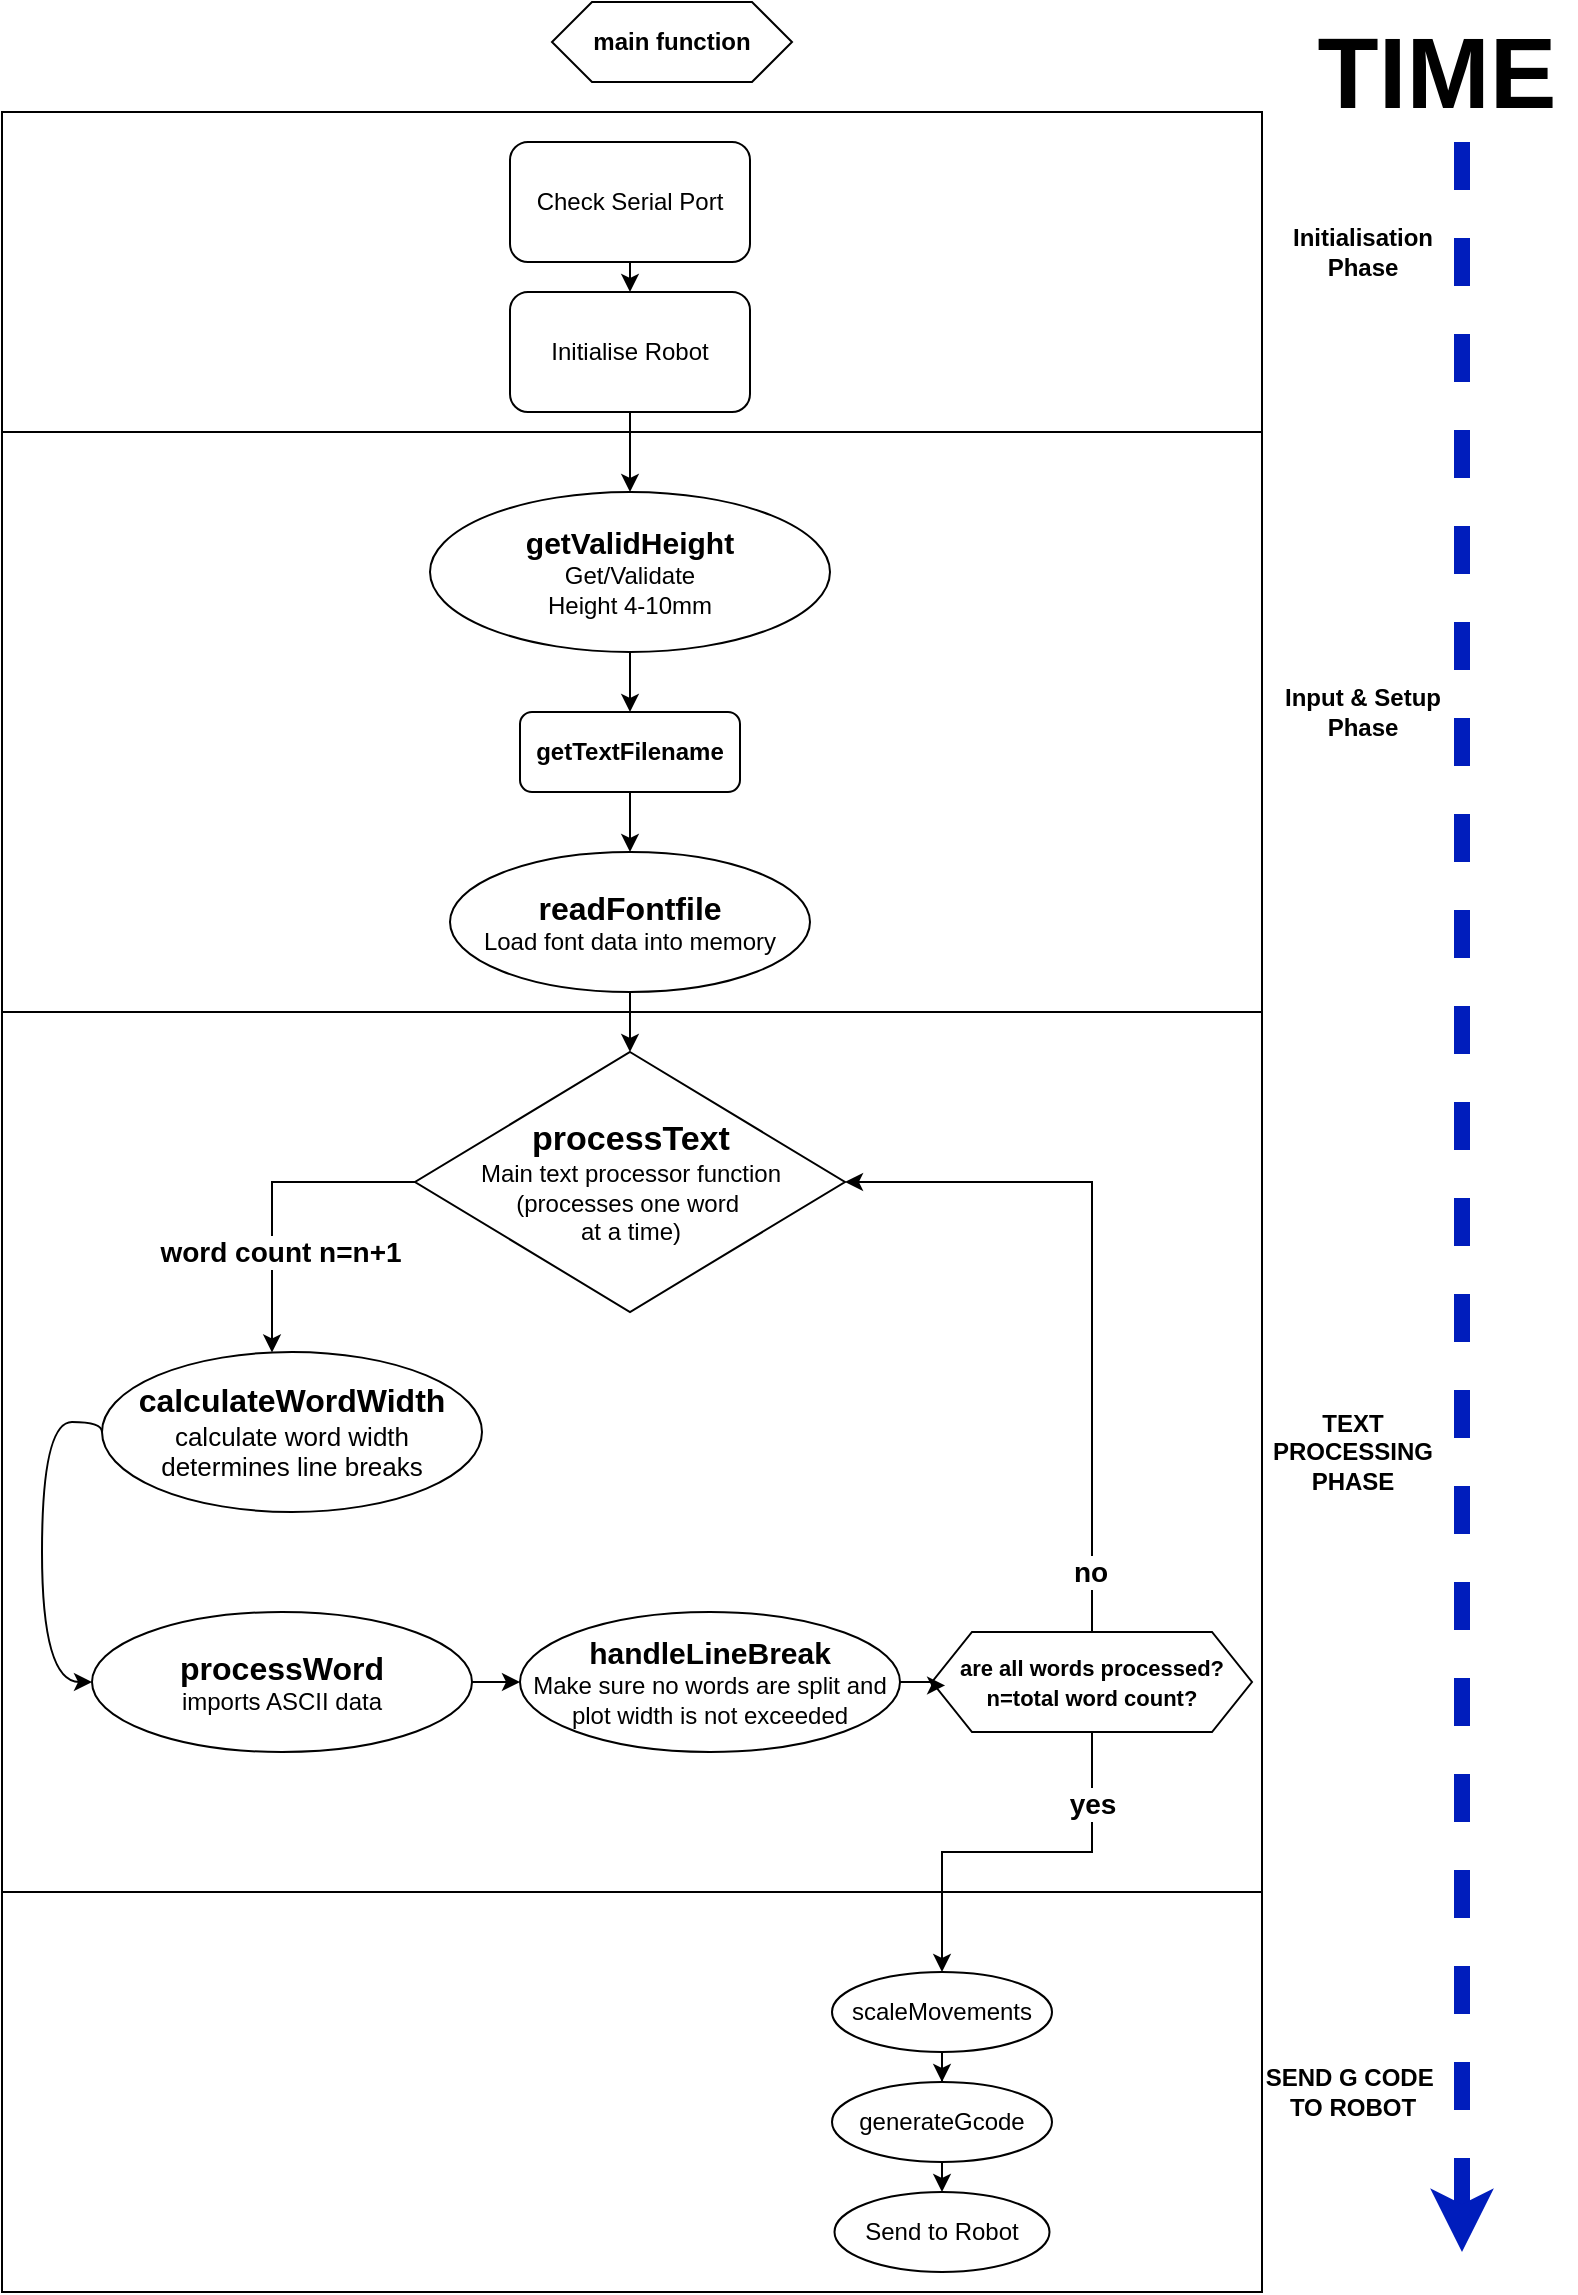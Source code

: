 <mxfile version="24.7.17">
  <diagram id="scaleMovements" name="scaleMovements">
    <mxGraphModel dx="1727" dy="1170" grid="1" gridSize="10" guides="1" tooltips="1" connect="1" arrows="1" fold="1" page="1" pageScale="1" pageWidth="827" pageHeight="1169" math="0" shadow="0">
      <root>
        <mxCell id="0" />
        <mxCell id="1" parent="0" />
        <mxCell id="P0r08r7hSMtxjmLwWMmm-59" value="" style="rounded=0;whiteSpace=wrap;html=1;fillColor=none;" vertex="1" parent="1">
          <mxGeometry x="40" y="960" width="630" height="200" as="geometry" />
        </mxCell>
        <mxCell id="P0r08r7hSMtxjmLwWMmm-58" value="" style="rounded=0;whiteSpace=wrap;html=1;fillColor=none;" vertex="1" parent="1">
          <mxGeometry x="40" y="520" width="630" height="440" as="geometry" />
        </mxCell>
        <mxCell id="P0r08r7hSMtxjmLwWMmm-46" value="" style="rounded=0;whiteSpace=wrap;html=1;fillColor=none;" vertex="1" parent="1">
          <mxGeometry x="40" y="230" width="630" height="290" as="geometry" />
        </mxCell>
        <mxCell id="P0r08r7hSMtxjmLwWMmm-53" style="edgeStyle=orthogonalEdgeStyle;rounded=0;orthogonalLoop=1;jettySize=auto;html=1;exitX=0.5;exitY=1;exitDx=0;exitDy=0;entryX=0.5;entryY=0;entryDx=0;entryDy=0;" edge="1" parent="1" source="P0r08r7hSMtxjmLwWMmm-12" target="P0r08r7hSMtxjmLwWMmm-13">
          <mxGeometry relative="1" as="geometry" />
        </mxCell>
        <mxCell id="P0r08r7hSMtxjmLwWMmm-12" value="&lt;b&gt;&lt;font style=&quot;font-size: 15px;&quot;&gt;getValidHeight&lt;/font&gt;&lt;/b&gt;&lt;br&gt;Get/Validate&lt;br&gt;Height 4-10mm" style="ellipse;whiteSpace=wrap;html=1;" vertex="1" parent="1">
          <mxGeometry x="254" y="260" width="200" height="80" as="geometry" />
        </mxCell>
        <mxCell id="P0r08r7hSMtxjmLwWMmm-30" style="edgeStyle=orthogonalEdgeStyle;rounded=0;orthogonalLoop=1;jettySize=auto;html=1;exitX=0.5;exitY=1;exitDx=0;exitDy=0;entryX=0.5;entryY=0;entryDx=0;entryDy=0;" edge="1" parent="1" source="P0r08r7hSMtxjmLwWMmm-13" target="P0r08r7hSMtxjmLwWMmm-16">
          <mxGeometry relative="1" as="geometry" />
        </mxCell>
        <mxCell id="P0r08r7hSMtxjmLwWMmm-13" value="&lt;b&gt;getTextFilename&lt;/b&gt;" style="rounded=1;whiteSpace=wrap;html=1;" vertex="1" parent="1">
          <mxGeometry x="299" y="370" width="110" height="40" as="geometry" />
        </mxCell>
        <mxCell id="P0r08r7hSMtxjmLwWMmm-54" style="edgeStyle=orthogonalEdgeStyle;rounded=0;orthogonalLoop=1;jettySize=auto;html=1;exitX=0.5;exitY=1;exitDx=0;exitDy=0;entryX=0.5;entryY=0;entryDx=0;entryDy=0;" edge="1" parent="1" source="P0r08r7hSMtxjmLwWMmm-16" target="P0r08r7hSMtxjmLwWMmm-55">
          <mxGeometry relative="1" as="geometry">
            <mxPoint x="354" y="530" as="targetPoint" />
          </mxGeometry>
        </mxCell>
        <mxCell id="P0r08r7hSMtxjmLwWMmm-16" value="&lt;b&gt;&lt;font style=&quot;font-size: 16px;&quot;&gt;readFontfile&lt;/font&gt;&lt;/b&gt;&lt;br&gt;Load font data into memory" style="ellipse;whiteSpace=wrap;html=1;" vertex="1" parent="1">
          <mxGeometry x="264" y="440" width="180" height="70" as="geometry" />
        </mxCell>
        <mxCell id="P0r08r7hSMtxjmLwWMmm-21" style="edgeStyle=orthogonalEdgeStyle;rounded=0;orthogonalLoop=1;jettySize=auto;html=1;exitX=0;exitY=0.5;exitDx=0;exitDy=0;" edge="1" parent="1" source="P0r08r7hSMtxjmLwWMmm-55" target="P0r08r7hSMtxjmLwWMmm-22">
          <mxGeometry relative="1" as="geometry">
            <mxPoint x="140" y="640" as="targetPoint" />
            <mxPoint x="301.61" y="596.96" as="sourcePoint" />
            <Array as="points">
              <mxPoint x="175" y="605" />
            </Array>
          </mxGeometry>
        </mxCell>
        <mxCell id="P0r08r7hSMtxjmLwWMmm-63" value="&lt;b&gt;&lt;font style=&quot;font-size: 14px;&quot;&gt;word count n=n+1&lt;/font&gt;&lt;/b&gt;" style="edgeLabel;html=1;align=center;verticalAlign=middle;resizable=0;points=[];" vertex="1" connectable="0" parent="P0r08r7hSMtxjmLwWMmm-21">
          <mxGeometry x="-0.072" y="-2" relative="1" as="geometry">
            <mxPoint x="6" y="34" as="offset" />
          </mxGeometry>
        </mxCell>
        <mxCell id="P0r08r7hSMtxjmLwWMmm-22" value="&lt;font style=&quot;&quot;&gt;&lt;b style=&quot;&quot;&gt;&lt;font style=&quot;font-size: 16px;&quot;&gt;calculateWordWidth&lt;/font&gt;&lt;/b&gt;&lt;br&gt;&lt;span style=&quot;font-size: 13px;&quot;&gt;calculate word width&lt;/span&gt;&lt;br&gt;&lt;/font&gt;&lt;div&gt;&lt;font style=&quot;&quot;&gt;&lt;span style=&quot;font-size: 13px;&quot;&gt;determines line breaks&lt;/span&gt;&lt;/font&gt;&lt;/div&gt;" style="ellipse;whiteSpace=wrap;html=1;" vertex="1" parent="1">
          <mxGeometry x="90" y="690" width="190" height="80" as="geometry" />
        </mxCell>
        <mxCell id="P0r08r7hSMtxjmLwWMmm-31" style="edgeStyle=orthogonalEdgeStyle;rounded=0;orthogonalLoop=1;jettySize=auto;html=1;exitX=1;exitY=0.5;exitDx=0;exitDy=0;curved=1;" edge="1" parent="1" source="P0r08r7hSMtxjmLwWMmm-62" target="P0r08r7hSMtxjmLwWMmm-28">
          <mxGeometry relative="1" as="geometry">
            <mxPoint x="254" y="878.36" as="targetPoint" />
            <mxPoint x="433.931" y="736.658" as="sourcePoint" />
          </mxGeometry>
        </mxCell>
        <mxCell id="P0r08r7hSMtxjmLwWMmm-28" value="&lt;b style=&quot;font-size: 15px;&quot;&gt;handleLineBreak&lt;br&gt;&lt;/b&gt;Make sure no words are split and plot width is not exceeded" style="ellipse;whiteSpace=wrap;html=1;" vertex="1" parent="1">
          <mxGeometry x="299" y="820" width="190" height="70" as="geometry" />
        </mxCell>
        <mxCell id="P0r08r7hSMtxjmLwWMmm-36" style="edgeStyle=orthogonalEdgeStyle;rounded=0;orthogonalLoop=1;jettySize=auto;html=1;exitX=0.5;exitY=1;exitDx=0;exitDy=0;" edge="1" parent="1" source="P0r08r7hSMtxjmLwWMmm-33" target="P0r08r7hSMtxjmLwWMmm-37">
          <mxGeometry relative="1" as="geometry">
            <mxPoint x="515" y="1120" as="targetPoint" />
          </mxGeometry>
        </mxCell>
        <mxCell id="P0r08r7hSMtxjmLwWMmm-33" value="scaleMovements" style="ellipse;whiteSpace=wrap;html=1;" vertex="1" parent="1">
          <mxGeometry x="455" y="1000" width="110" height="40" as="geometry" />
        </mxCell>
        <mxCell id="P0r08r7hSMtxjmLwWMmm-40" style="edgeStyle=orthogonalEdgeStyle;rounded=0;orthogonalLoop=1;jettySize=auto;html=1;exitX=0.5;exitY=1;exitDx=0;exitDy=0;entryX=0.5;entryY=0;entryDx=0;entryDy=0;" edge="1" parent="1" source="P0r08r7hSMtxjmLwWMmm-37" target="P0r08r7hSMtxjmLwWMmm-38">
          <mxGeometry relative="1" as="geometry" />
        </mxCell>
        <mxCell id="P0r08r7hSMtxjmLwWMmm-37" value="generateGcode" style="ellipse;whiteSpace=wrap;html=1;" vertex="1" parent="1">
          <mxGeometry x="455" y="1055" width="110" height="40" as="geometry" />
        </mxCell>
        <mxCell id="P0r08r7hSMtxjmLwWMmm-38" value="Send to Robot" style="ellipse;whiteSpace=wrap;html=1;" vertex="1" parent="1">
          <mxGeometry x="456.25" y="1110" width="107.5" height="40" as="geometry" />
        </mxCell>
        <mxCell id="P0r08r7hSMtxjmLwWMmm-42" value="&lt;b&gt;main function&lt;/b&gt;" style="shape=hexagon;perimeter=hexagonPerimeter2;whiteSpace=wrap;html=1;fixedSize=1;" vertex="1" parent="1">
          <mxGeometry x="315" y="15" width="120" height="40" as="geometry" />
        </mxCell>
        <mxCell id="P0r08r7hSMtxjmLwWMmm-43" value="" style="endArrow=classic;html=1;rounded=0;fillColor=#0050ef;strokeColor=#001DBC;dashed=1;strokeWidth=8;" edge="1" parent="1">
          <mxGeometry width="50" height="50" relative="1" as="geometry">
            <mxPoint x="770" y="85" as="sourcePoint" />
            <mxPoint x="770" y="1140" as="targetPoint" />
          </mxGeometry>
        </mxCell>
        <mxCell id="P0r08r7hSMtxjmLwWMmm-44" value="&lt;b&gt;&lt;font style=&quot;font-size: 50px;&quot;&gt;TIME&lt;/font&gt;&lt;/b&gt;" style="text;html=1;align=center;verticalAlign=middle;resizable=0;points=[];autosize=1;strokeColor=none;fillColor=none;rotation=0;" vertex="1" parent="1">
          <mxGeometry x="687" y="15" width="140" height="70" as="geometry" />
        </mxCell>
        <mxCell id="P0r08r7hSMtxjmLwWMmm-45" value="" style="rounded=0;whiteSpace=wrap;html=1;fillColor=none;" vertex="1" parent="1">
          <mxGeometry x="40" y="70" width="630" height="160" as="geometry" />
        </mxCell>
        <mxCell id="P0r08r7hSMtxjmLwWMmm-47" value="&lt;b&gt;Initialisation&lt;br&gt;Phase&lt;/b&gt;" style="text;html=1;align=center;verticalAlign=middle;resizable=0;points=[];autosize=1;strokeColor=none;fillColor=none;" vertex="1" parent="1">
          <mxGeometry x="675" y="120" width="90" height="40" as="geometry" />
        </mxCell>
        <mxCell id="P0r08r7hSMtxjmLwWMmm-52" style="edgeStyle=orthogonalEdgeStyle;rounded=0;orthogonalLoop=1;jettySize=auto;html=1;exitX=0.5;exitY=1;exitDx=0;exitDy=0;entryX=0.5;entryY=0;entryDx=0;entryDy=0;" edge="1" parent="1" source="P0r08r7hSMtxjmLwWMmm-48" target="P0r08r7hSMtxjmLwWMmm-12">
          <mxGeometry relative="1" as="geometry" />
        </mxCell>
        <mxCell id="P0r08r7hSMtxjmLwWMmm-48" value="Initialise Robot" style="rounded=1;whiteSpace=wrap;html=1;" vertex="1" parent="1">
          <mxGeometry x="294" y="160" width="120" height="60" as="geometry" />
        </mxCell>
        <mxCell id="P0r08r7hSMtxjmLwWMmm-50" style="edgeStyle=orthogonalEdgeStyle;rounded=0;orthogonalLoop=1;jettySize=auto;html=1;exitX=0.5;exitY=1;exitDx=0;exitDy=0;entryX=0.5;entryY=0;entryDx=0;entryDy=0;" edge="1" parent="1" source="P0r08r7hSMtxjmLwWMmm-49" target="P0r08r7hSMtxjmLwWMmm-48">
          <mxGeometry relative="1" as="geometry" />
        </mxCell>
        <mxCell id="P0r08r7hSMtxjmLwWMmm-49" value="Check Serial Port" style="rounded=1;whiteSpace=wrap;html=1;" vertex="1" parent="1">
          <mxGeometry x="294" y="85" width="120" height="60" as="geometry" />
        </mxCell>
        <mxCell id="P0r08r7hSMtxjmLwWMmm-51" style="edgeStyle=orthogonalEdgeStyle;rounded=0;orthogonalLoop=1;jettySize=auto;html=1;exitX=0.5;exitY=1;exitDx=0;exitDy=0;" edge="1" parent="1" source="P0r08r7hSMtxjmLwWMmm-48" target="P0r08r7hSMtxjmLwWMmm-48">
          <mxGeometry relative="1" as="geometry" />
        </mxCell>
        <mxCell id="P0r08r7hSMtxjmLwWMmm-55" value="&lt;b&gt;&lt;font style=&quot;font-size: 17px;&quot;&gt;processText&lt;/font&gt;&lt;/b&gt;&lt;br&gt;Main text processor function&lt;br&gt;(processes one word&amp;nbsp;&lt;br&gt;at a time)" style="rhombus;whiteSpace=wrap;html=1;align=center;" vertex="1" parent="1">
          <mxGeometry x="246.5" y="540" width="215" height="130" as="geometry" />
        </mxCell>
        <mxCell id="P0r08r7hSMtxjmLwWMmm-57" value="&lt;b&gt;Input &amp;amp; Setup&lt;br&gt;Phase&lt;/b&gt;" style="text;html=1;align=center;verticalAlign=middle;resizable=0;points=[];autosize=1;strokeColor=none;fillColor=none;" vertex="1" parent="1">
          <mxGeometry x="670" y="350" width="100" height="40" as="geometry" />
        </mxCell>
        <mxCell id="P0r08r7hSMtxjmLwWMmm-60" style="edgeStyle=orthogonalEdgeStyle;rounded=0;orthogonalLoop=1;jettySize=auto;html=1;curved=1;entryX=0;entryY=0.5;entryDx=0;entryDy=0;exitX=0;exitY=0.5;exitDx=0;exitDy=0;" edge="1" parent="1" source="P0r08r7hSMtxjmLwWMmm-22" target="P0r08r7hSMtxjmLwWMmm-62">
          <mxGeometry relative="1" as="geometry">
            <mxPoint x="440.4" y="680.88" as="targetPoint" />
            <Array as="points">
              <mxPoint x="60" y="725" />
              <mxPoint x="60" y="855" />
            </Array>
          </mxGeometry>
        </mxCell>
        <mxCell id="P0r08r7hSMtxjmLwWMmm-62" value="&lt;b style=&quot;&quot;&gt;&lt;font style=&quot;font-size: 16px;&quot;&gt;processWord&lt;br&gt;&lt;/font&gt;&lt;/b&gt;imports ASCII data" style="ellipse;whiteSpace=wrap;html=1;" vertex="1" parent="1">
          <mxGeometry x="85" y="820" width="190" height="70" as="geometry" />
        </mxCell>
        <mxCell id="P0r08r7hSMtxjmLwWMmm-66" value="&lt;font style=&quot;font-size: 14px;&quot;&gt;&lt;b&gt;yes&lt;/b&gt;&lt;/font&gt;" style="edgeStyle=orthogonalEdgeStyle;rounded=0;orthogonalLoop=1;jettySize=auto;html=1;exitX=0.5;exitY=1;exitDx=0;exitDy=0;" edge="1" parent="1" source="P0r08r7hSMtxjmLwWMmm-65" target="P0r08r7hSMtxjmLwWMmm-33">
          <mxGeometry x="-0.636" relative="1" as="geometry">
            <mxPoint x="710" y="980" as="targetPoint" />
            <mxPoint as="offset" />
          </mxGeometry>
        </mxCell>
        <mxCell id="P0r08r7hSMtxjmLwWMmm-69" style="edgeStyle=orthogonalEdgeStyle;rounded=0;orthogonalLoop=1;jettySize=auto;html=1;exitX=0.5;exitY=0;exitDx=0;exitDy=0;entryX=1;entryY=0.5;entryDx=0;entryDy=0;" edge="1" parent="1" source="P0r08r7hSMtxjmLwWMmm-65" target="P0r08r7hSMtxjmLwWMmm-55">
          <mxGeometry relative="1" as="geometry" />
        </mxCell>
        <mxCell id="P0r08r7hSMtxjmLwWMmm-70" value="&lt;b&gt;&lt;font style=&quot;font-size: 14px;&quot;&gt;no&lt;/font&gt;&lt;/b&gt;" style="edgeLabel;html=1;align=center;verticalAlign=middle;resizable=0;points=[];" vertex="1" connectable="0" parent="P0r08r7hSMtxjmLwWMmm-69">
          <mxGeometry x="-0.825" y="1" relative="1" as="geometry">
            <mxPoint as="offset" />
          </mxGeometry>
        </mxCell>
        <mxCell id="P0r08r7hSMtxjmLwWMmm-65" value="&lt;b style=&quot;font-size: 11px; text-wrap: nowrap;&quot;&gt;are all words processed?&lt;br&gt;n=total word count?&lt;/b&gt;" style="shape=hexagon;perimeter=hexagonPerimeter2;whiteSpace=wrap;html=1;fixedSize=1;" vertex="1" parent="1">
          <mxGeometry x="505" y="830" width="160" height="50" as="geometry" />
        </mxCell>
        <mxCell id="P0r08r7hSMtxjmLwWMmm-68" style="edgeStyle=orthogonalEdgeStyle;rounded=0;orthogonalLoop=1;jettySize=auto;html=1;exitX=1;exitY=0.5;exitDx=0;exitDy=0;entryX=0.041;entryY=0.534;entryDx=0;entryDy=0;entryPerimeter=0;" edge="1" parent="1" source="P0r08r7hSMtxjmLwWMmm-28" target="P0r08r7hSMtxjmLwWMmm-65">
          <mxGeometry relative="1" as="geometry">
            <Array as="points">
              <mxPoint x="505" y="855" />
            </Array>
          </mxGeometry>
        </mxCell>
        <mxCell id="P0r08r7hSMtxjmLwWMmm-71" value="&lt;b&gt;TEXT&lt;br&gt;PROCESSING&lt;br&gt;PHASE&lt;/b&gt;" style="text;html=1;align=center;verticalAlign=middle;resizable=0;points=[];autosize=1;strokeColor=none;fillColor=none;" vertex="1" parent="1">
          <mxGeometry x="665" y="710" width="100" height="60" as="geometry" />
        </mxCell>
        <mxCell id="P0r08r7hSMtxjmLwWMmm-72" value="&lt;b&gt;SEND G CODE&amp;nbsp;&lt;br&gt;TO ROBOT&lt;/b&gt;" style="text;html=1;align=center;verticalAlign=middle;resizable=0;points=[];autosize=1;strokeColor=none;fillColor=none;" vertex="1" parent="1">
          <mxGeometry x="660" y="1040" width="110" height="40" as="geometry" />
        </mxCell>
      </root>
    </mxGraphModel>
  </diagram>
</mxfile>
